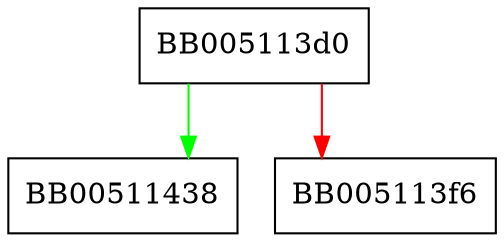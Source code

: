 digraph ASN1_item_i2d_fp {
  node [shape="box"];
  graph [splines=ortho];
  BB005113d0 -> BB00511438 [color="green"];
  BB005113d0 -> BB005113f6 [color="red"];
}